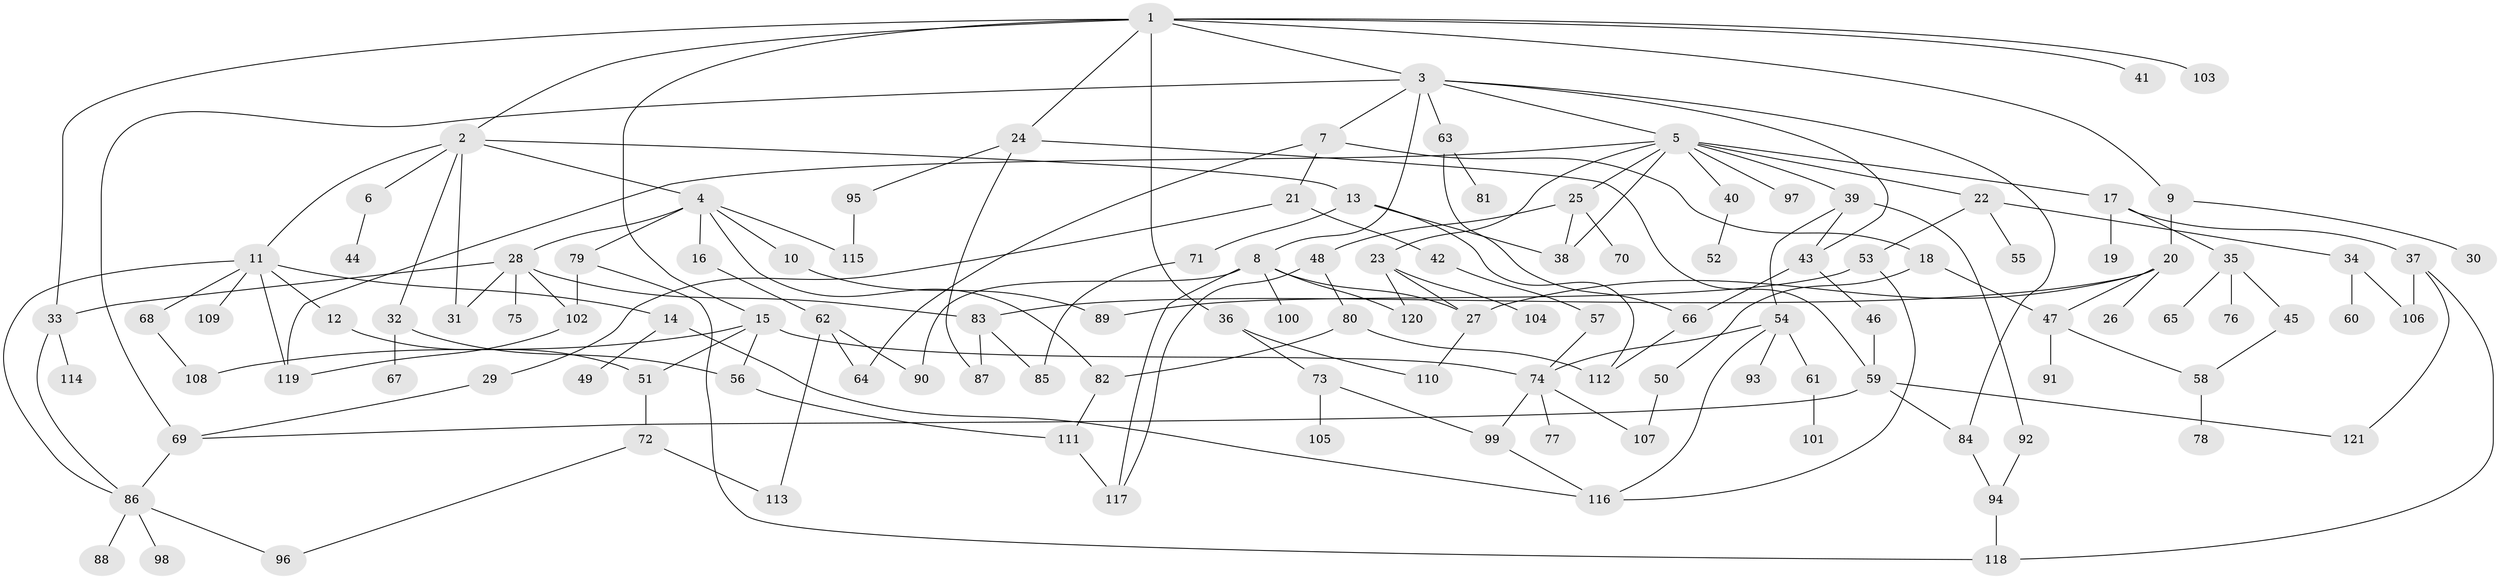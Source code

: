 // Generated by graph-tools (version 1.1) at 2025/25/03/09/25 03:25:25]
// undirected, 121 vertices, 171 edges
graph export_dot {
graph [start="1"]
  node [color=gray90,style=filled];
  1;
  2;
  3;
  4;
  5;
  6;
  7;
  8;
  9;
  10;
  11;
  12;
  13;
  14;
  15;
  16;
  17;
  18;
  19;
  20;
  21;
  22;
  23;
  24;
  25;
  26;
  27;
  28;
  29;
  30;
  31;
  32;
  33;
  34;
  35;
  36;
  37;
  38;
  39;
  40;
  41;
  42;
  43;
  44;
  45;
  46;
  47;
  48;
  49;
  50;
  51;
  52;
  53;
  54;
  55;
  56;
  57;
  58;
  59;
  60;
  61;
  62;
  63;
  64;
  65;
  66;
  67;
  68;
  69;
  70;
  71;
  72;
  73;
  74;
  75;
  76;
  77;
  78;
  79;
  80;
  81;
  82;
  83;
  84;
  85;
  86;
  87;
  88;
  89;
  90;
  91;
  92;
  93;
  94;
  95;
  96;
  97;
  98;
  99;
  100;
  101;
  102;
  103;
  104;
  105;
  106;
  107;
  108;
  109;
  110;
  111;
  112;
  113;
  114;
  115;
  116;
  117;
  118;
  119;
  120;
  121;
  1 -- 2;
  1 -- 3;
  1 -- 9;
  1 -- 15;
  1 -- 24;
  1 -- 33;
  1 -- 36;
  1 -- 41;
  1 -- 103;
  2 -- 4;
  2 -- 6;
  2 -- 11;
  2 -- 13;
  2 -- 31;
  2 -- 32;
  3 -- 5;
  3 -- 7;
  3 -- 8;
  3 -- 43;
  3 -- 63;
  3 -- 69;
  3 -- 84;
  4 -- 10;
  4 -- 16;
  4 -- 28;
  4 -- 79;
  4 -- 82;
  4 -- 115;
  5 -- 17;
  5 -- 22;
  5 -- 23;
  5 -- 25;
  5 -- 39;
  5 -- 40;
  5 -- 97;
  5 -- 119;
  5 -- 38;
  6 -- 44;
  7 -- 18;
  7 -- 21;
  7 -- 64;
  8 -- 27;
  8 -- 90;
  8 -- 100;
  8 -- 120;
  8 -- 117;
  9 -- 20;
  9 -- 30;
  10 -- 89;
  11 -- 12;
  11 -- 14;
  11 -- 68;
  11 -- 109;
  11 -- 119;
  11 -- 86;
  12 -- 51;
  13 -- 38;
  13 -- 71;
  13 -- 112;
  14 -- 49;
  14 -- 116;
  15 -- 51;
  15 -- 108;
  15 -- 74;
  15 -- 56;
  16 -- 62;
  17 -- 19;
  17 -- 35;
  17 -- 37;
  18 -- 47;
  18 -- 50;
  20 -- 26;
  20 -- 27;
  20 -- 83;
  20 -- 47;
  21 -- 29;
  21 -- 42;
  22 -- 34;
  22 -- 53;
  22 -- 55;
  23 -- 104;
  23 -- 27;
  23 -- 120;
  24 -- 87;
  24 -- 95;
  24 -- 59;
  25 -- 48;
  25 -- 70;
  25 -- 38;
  27 -- 110;
  28 -- 75;
  28 -- 83;
  28 -- 102;
  28 -- 31;
  28 -- 33;
  29 -- 69;
  32 -- 56;
  32 -- 67;
  33 -- 86;
  33 -- 114;
  34 -- 60;
  34 -- 106;
  35 -- 45;
  35 -- 65;
  35 -- 76;
  36 -- 73;
  36 -- 110;
  37 -- 106;
  37 -- 121;
  37 -- 118;
  39 -- 54;
  39 -- 92;
  39 -- 43;
  40 -- 52;
  42 -- 57;
  43 -- 46;
  43 -- 66;
  45 -- 58;
  46 -- 59;
  47 -- 58;
  47 -- 91;
  48 -- 80;
  48 -- 117;
  50 -- 107;
  51 -- 72;
  53 -- 89;
  53 -- 116;
  54 -- 61;
  54 -- 93;
  54 -- 116;
  54 -- 74;
  56 -- 111;
  57 -- 74;
  58 -- 78;
  59 -- 84;
  59 -- 69;
  59 -- 121;
  61 -- 101;
  62 -- 64;
  62 -- 90;
  62 -- 113;
  63 -- 81;
  63 -- 66;
  66 -- 112;
  68 -- 108;
  69 -- 86;
  71 -- 85;
  72 -- 113;
  72 -- 96;
  73 -- 99;
  73 -- 105;
  74 -- 77;
  74 -- 107;
  74 -- 99;
  79 -- 118;
  79 -- 102;
  80 -- 112;
  80 -- 82;
  82 -- 111;
  83 -- 85;
  83 -- 87;
  84 -- 94;
  86 -- 88;
  86 -- 96;
  86 -- 98;
  92 -- 94;
  94 -- 118;
  95 -- 115;
  99 -- 116;
  102 -- 119;
  111 -- 117;
}
